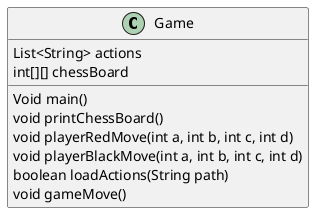 @startuml
'https://plantuml.com/class-diagram

class Game {
List<String> actions
int[][] chessBoard
Void main()
void printChessBoard()
void playerRedMove(int a, int b, int c, int d)
void playerBlackMove(int a, int b, int c, int d)
boolean loadActions(String path)
void gameMove()
}


@enduml